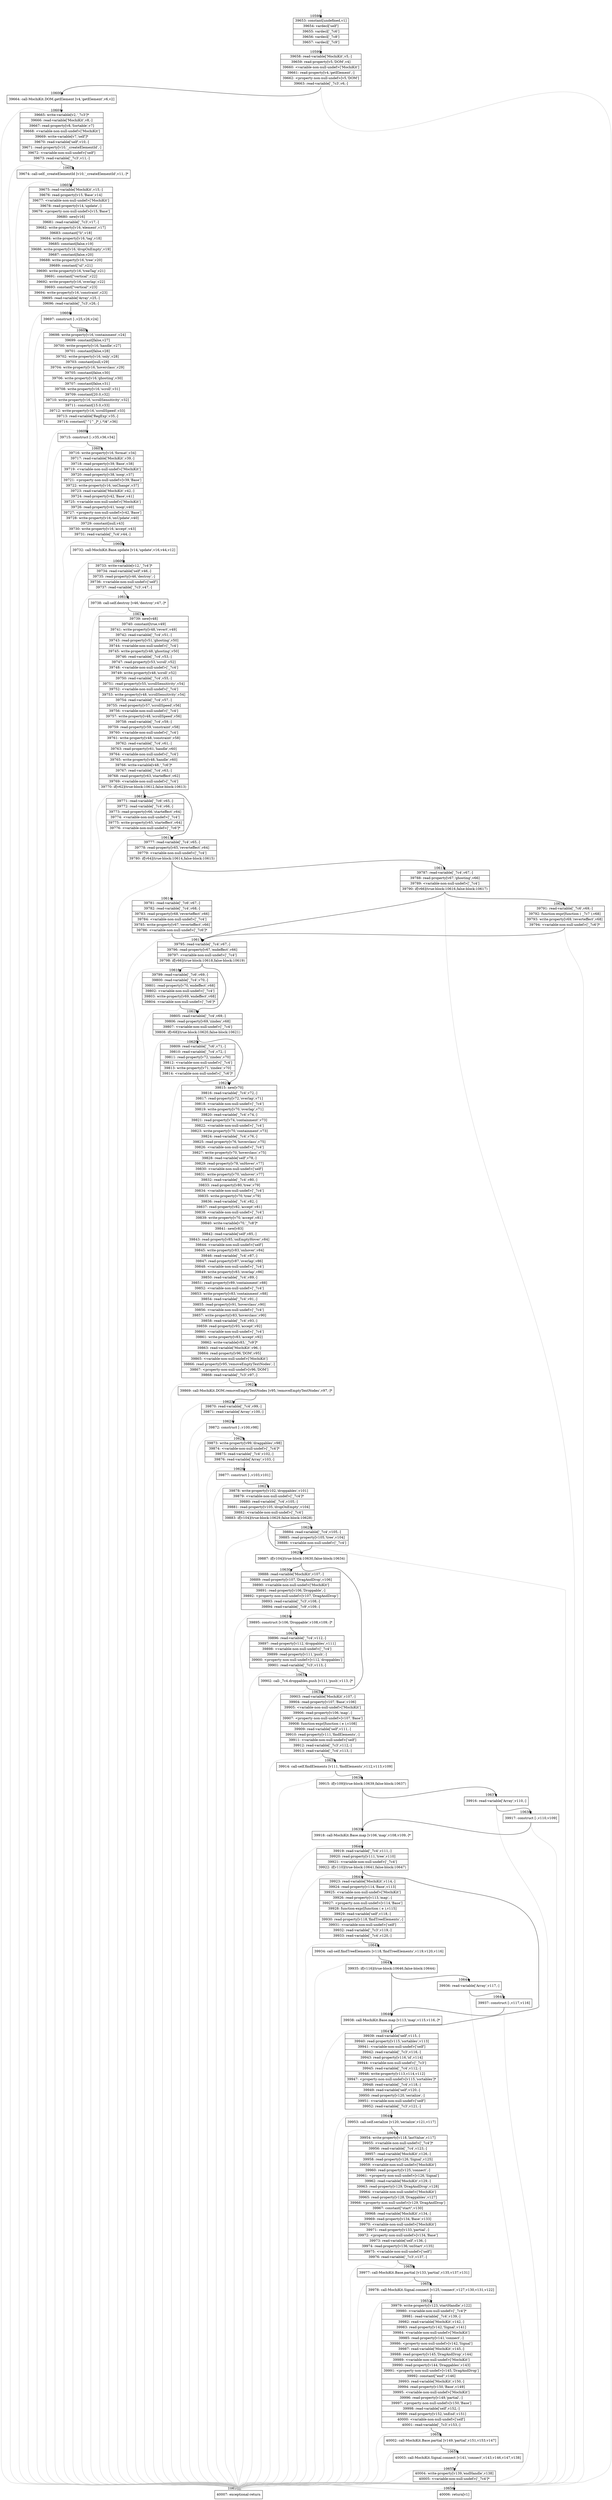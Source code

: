 digraph {
rankdir="TD"
BB_entry752[shape=none,label=""];
BB_entry752 -> BB10598 [tailport=s, headport=n, headlabel="    10598"]
BB10598 [shape=record label="{39653: constant[undefined,v1]|39654: vardecl['self']|39655: vardecl['_7c6']|39656: vardecl['_7c8']|39657: vardecl['_7c9']}" ] 
BB10598 -> BB10599 [tailport=s, headport=n, headlabel="      10599"]
BB10599 [shape=record label="{39658: read-variable['MochiKit',v5,-]|39659: read-property[v5,'DOM',v4]|39660: \<variable-non-null-undef\>['MochiKit']|39661: read-property[v4,'getElement',-]|39662: \<property-non-null-undef\>[v5,'DOM']|39663: read-variable['_7c3',v6,-]}" ] 
BB10599 -> BB10600 [tailport=s, headport=n, headlabel="      10600"]
BB10599 -> BB10657 [tailport=s, headport=n, color=gray, headlabel="      10657"]
BB10600 [shape=record label="{39664: call-MochiKit.DOM.getElement [v4,'getElement',v6,v2]}" ] 
BB10600 -> BB10601 [tailport=s, headport=n, headlabel="      10601"]
BB10600 -> BB10657 [tailport=s, headport=n, color=gray]
BB10601 [shape=record label="{39665: write-variable[v2,'_7c3']*|39666: read-variable['MochiKit',v8,-]|39667: read-property[v8,'Sortable',v7]|39668: \<variable-non-null-undef\>['MochiKit']|39669: write-variable[v7,'self']*|39670: read-variable['self',v10,-]|39671: read-property[v10,'_createElementId',-]|39672: \<variable-non-null-undef\>['self']|39673: read-variable['_7c3',v11,-]}" ] 
BB10601 -> BB10602 [tailport=s, headport=n, headlabel="      10602"]
BB10601 -> BB10657 [tailport=s, headport=n, color=gray]
BB10602 [shape=record label="{39674: call-self._createElementId [v10,'_createElementId',v11,-]*}" ] 
BB10602 -> BB10603 [tailport=s, headport=n, headlabel="      10603"]
BB10602 -> BB10657 [tailport=s, headport=n, color=gray]
BB10603 [shape=record label="{39675: read-variable['MochiKit',v15,-]|39676: read-property[v15,'Base',v14]|39677: \<variable-non-null-undef\>['MochiKit']|39678: read-property[v14,'update',-]|39679: \<property-non-null-undef\>[v15,'Base']|39680: new[v16]|39681: read-variable['_7c3',v17,-]|39682: write-property[v16,'element',v17]|39683: constant[\"li\",v18]|39684: write-property[v16,'tag',v18]|39685: constant[false,v19]|39686: write-property[v16,'dropOnEmpty',v19]|39687: constant[false,v20]|39688: write-property[v16,'tree',v20]|39689: constant[\"ul\",v21]|39690: write-property[v16,'treeTag',v21]|39691: constant[\"vertical\",v22]|39692: write-property[v16,'overlap',v22]|39693: constant[\"vertical\",v23]|39694: write-property[v16,'constraint',v23]|39695: read-variable['Array',v25,-]|39696: read-variable['_7c3',v26,-]}" ] 
BB10603 -> BB10604 [tailport=s, headport=n, headlabel="      10604"]
BB10603 -> BB10657 [tailport=s, headport=n, color=gray]
BB10604 [shape=record label="{39697: construct [-,v25,v26,v24]}" ] 
BB10604 -> BB10605 [tailport=s, headport=n, headlabel="      10605"]
BB10604 -> BB10657 [tailport=s, headport=n, color=gray]
BB10605 [shape=record label="{39698: write-property[v16,'containment',v24]|39699: constant[false,v27]|39700: write-property[v16,'handle',v27]|39701: constant[false,v28]|39702: write-property[v16,'only',v28]|39703: constant[null,v29]|39704: write-property[v16,'hoverclass',v29]|39705: constant[false,v30]|39706: write-property[v16,'ghosting',v30]|39707: constant[false,v31]|39708: write-property[v16,'scroll',v31]|39709: constant[20.0,v32]|39710: write-property[v16,'scrollSensitivity',v32]|39711: constant[15.0,v33]|39712: write-property[v16,'scrollSpeed',v33]|39713: read-variable['RegExp',v35,-]|39714: constant[\"^[^_]*_(.*)$\",v36]}" ] 
BB10605 -> BB10606 [tailport=s, headport=n, headlabel="      10606"]
BB10605 -> BB10657 [tailport=s, headport=n, color=gray]
BB10606 [shape=record label="{39715: construct [-,v35,v36,v34]}" ] 
BB10606 -> BB10607 [tailport=s, headport=n, headlabel="      10607"]
BB10606 -> BB10657 [tailport=s, headport=n, color=gray]
BB10607 [shape=record label="{39716: write-property[v16,'format',v34]|39717: read-variable['MochiKit',v39,-]|39718: read-property[v39,'Base',v38]|39719: \<variable-non-null-undef\>['MochiKit']|39720: read-property[v38,'noop',v37]|39721: \<property-non-null-undef\>[v39,'Base']|39722: write-property[v16,'onChange',v37]|39723: read-variable['MochiKit',v42,-]|39724: read-property[v42,'Base',v41]|39725: \<variable-non-null-undef\>['MochiKit']|39726: read-property[v41,'noop',v40]|39727: \<property-non-null-undef\>[v42,'Base']|39728: write-property[v16,'onUpdate',v40]|39729: constant[null,v43]|39730: write-property[v16,'accept',v43]|39731: read-variable['_7c4',v44,-]}" ] 
BB10607 -> BB10608 [tailport=s, headport=n, headlabel="      10608"]
BB10607 -> BB10657 [tailport=s, headport=n, color=gray]
BB10608 [shape=record label="{39732: call-MochiKit.Base.update [v14,'update',v16,v44,v12]}" ] 
BB10608 -> BB10609 [tailport=s, headport=n, headlabel="      10609"]
BB10608 -> BB10657 [tailport=s, headport=n, color=gray]
BB10609 [shape=record label="{39733: write-variable[v12,'_7c4']*|39734: read-variable['self',v46,-]|39735: read-property[v46,'destroy',-]|39736: \<variable-non-null-undef\>['self']|39737: read-variable['_7c3',v47,-]}" ] 
BB10609 -> BB10610 [tailport=s, headport=n, headlabel="      10610"]
BB10609 -> BB10657 [tailport=s, headport=n, color=gray]
BB10610 [shape=record label="{39738: call-self.destroy [v46,'destroy',v47,-]*}" ] 
BB10610 -> BB10611 [tailport=s, headport=n, headlabel="      10611"]
BB10610 -> BB10657 [tailport=s, headport=n, color=gray]
BB10611 [shape=record label="{39739: new[v48]|39740: constant[true,v49]|39741: write-property[v48,'revert',v49]|39742: read-variable['_7c4',v51,-]|39743: read-property[v51,'ghosting',v50]|39744: \<variable-non-null-undef\>['_7c4']|39745: write-property[v48,'ghosting',v50]|39746: read-variable['_7c4',v53,-]|39747: read-property[v53,'scroll',v52]|39748: \<variable-non-null-undef\>['_7c4']|39749: write-property[v48,'scroll',v52]|39750: read-variable['_7c4',v55,-]|39751: read-property[v55,'scrollSensitivity',v54]|39752: \<variable-non-null-undef\>['_7c4']|39753: write-property[v48,'scrollSensitivity',v54]|39754: read-variable['_7c4',v57,-]|39755: read-property[v57,'scrollSpeed',v56]|39756: \<variable-non-null-undef\>['_7c4']|39757: write-property[v48,'scrollSpeed',v56]|39758: read-variable['_7c4',v59,-]|39759: read-property[v59,'constraint',v58]|39760: \<variable-non-null-undef\>['_7c4']|39761: write-property[v48,'constraint',v58]|39762: read-variable['_7c4',v61,-]|39763: read-property[v61,'handle',v60]|39764: \<variable-non-null-undef\>['_7c4']|39765: write-property[v48,'handle',v60]|39766: write-variable[v48,'_7c6']*|39767: read-variable['_7c4',v63,-]|39768: read-property[v63,'starteffect',v62]|39769: \<variable-non-null-undef\>['_7c4']|39770: if[v62](true-block:10612,false-block:10613)}" ] 
BB10611 -> BB10612 [tailport=s, headport=n, headlabel="      10612"]
BB10611 -> BB10613 [tailport=s, headport=n, headlabel="      10613"]
BB10611 -> BB10657 [tailport=s, headport=n, color=gray]
BB10612 [shape=record label="{39771: read-variable['_7c6',v65,-]|39772: read-variable['_7c4',v66,-]|39773: read-property[v66,'starteffect',v64]|39774: \<variable-non-null-undef\>['_7c4']|39775: write-property[v65,'starteffect',v64]|39776: \<variable-non-null-undef\>['_7c6']*}" ] 
BB10612 -> BB10613 [tailport=s, headport=n]
BB10612 -> BB10657 [tailport=s, headport=n, color=gray]
BB10613 [shape=record label="{39777: read-variable['_7c4',v65,-]|39778: read-property[v65,'reverteffect',v64]|39779: \<variable-non-null-undef\>['_7c4']|39780: if[v64](true-block:10614,false-block:10615)}" ] 
BB10613 -> BB10614 [tailport=s, headport=n, headlabel="      10614"]
BB10613 -> BB10615 [tailport=s, headport=n, headlabel="      10615"]
BB10613 -> BB10657 [tailport=s, headport=n, color=gray]
BB10614 [shape=record label="{39781: read-variable['_7c6',v67,-]|39782: read-variable['_7c4',v68,-]|39783: read-property[v68,'reverteffect',v66]|39784: \<variable-non-null-undef\>['_7c4']|39785: write-property[v67,'reverteffect',v66]|39786: \<variable-non-null-undef\>['_7c6']*}" ] 
BB10614 -> BB10617 [tailport=s, headport=n, headlabel="      10617"]
BB10614 -> BB10657 [tailport=s, headport=n, color=gray]
BB10615 [shape=record label="{39787: read-variable['_7c4',v67,-]|39788: read-property[v67,'ghosting',v66]|39789: \<variable-non-null-undef\>['_7c4']|39790: if[v66](true-block:10616,false-block:10617)}" ] 
BB10615 -> BB10616 [tailport=s, headport=n, headlabel="      10616"]
BB10615 -> BB10617 [tailport=s, headport=n]
BB10615 -> BB10657 [tailport=s, headport=n, color=gray]
BB10616 [shape=record label="{39791: read-variable['_7c6',v69,-]|39792: function-expr[function ( _7c7 ),v68]|39793: write-property[v69,'reverteffect',v68]|39794: \<variable-non-null-undef\>['_7c6']*}" ] 
BB10616 -> BB10617 [tailport=s, headport=n]
BB10616 -> BB10657 [tailport=s, headport=n, color=gray]
BB10617 [shape=record label="{39795: read-variable['_7c4',v67,-]|39796: read-property[v67,'endeffect',v66]|39797: \<variable-non-null-undef\>['_7c4']|39798: if[v66](true-block:10618,false-block:10619)}" ] 
BB10617 -> BB10618 [tailport=s, headport=n, headlabel="      10618"]
BB10617 -> BB10619 [tailport=s, headport=n, headlabel="      10619"]
BB10617 -> BB10657 [tailport=s, headport=n, color=gray]
BB10618 [shape=record label="{39799: read-variable['_7c6',v69,-]|39800: read-variable['_7c4',v70,-]|39801: read-property[v70,'endeffect',v68]|39802: \<variable-non-null-undef\>['_7c4']|39803: write-property[v69,'endeffect',v68]|39804: \<variable-non-null-undef\>['_7c6']*}" ] 
BB10618 -> BB10619 [tailport=s, headport=n]
BB10618 -> BB10657 [tailport=s, headport=n, color=gray]
BB10619 [shape=record label="{39805: read-variable['_7c4',v69,-]|39806: read-property[v69,'zindex',v68]|39807: \<variable-non-null-undef\>['_7c4']|39808: if[v68](true-block:10620,false-block:10621)}" ] 
BB10619 -> BB10620 [tailport=s, headport=n, headlabel="      10620"]
BB10619 -> BB10621 [tailport=s, headport=n, headlabel="      10621"]
BB10619 -> BB10657 [tailport=s, headport=n, color=gray]
BB10620 [shape=record label="{39809: read-variable['_7c6',v71,-]|39810: read-variable['_7c4',v72,-]|39811: read-property[v72,'zindex',v70]|39812: \<variable-non-null-undef\>['_7c4']|39813: write-property[v71,'zindex',v70]|39814: \<variable-non-null-undef\>['_7c6']*}" ] 
BB10620 -> BB10621 [tailport=s, headport=n]
BB10620 -> BB10657 [tailport=s, headport=n, color=gray]
BB10621 [shape=record label="{39815: new[v70]|39816: read-variable['_7c4',v72,-]|39817: read-property[v72,'overlap',v71]|39818: \<variable-non-null-undef\>['_7c4']|39819: write-property[v70,'overlap',v71]|39820: read-variable['_7c4',v74,-]|39821: read-property[v74,'containment',v73]|39822: \<variable-non-null-undef\>['_7c4']|39823: write-property[v70,'containment',v73]|39824: read-variable['_7c4',v76,-]|39825: read-property[v76,'hoverclass',v75]|39826: \<variable-non-null-undef\>['_7c4']|39827: write-property[v70,'hoverclass',v75]|39828: read-variable['self',v78,-]|39829: read-property[v78,'onHover',v77]|39830: \<variable-non-null-undef\>['self']|39831: write-property[v70,'onhover',v77]|39832: read-variable['_7c4',v80,-]|39833: read-property[v80,'tree',v79]|39834: \<variable-non-null-undef\>['_7c4']|39835: write-property[v70,'tree',v79]|39836: read-variable['_7c4',v82,-]|39837: read-property[v82,'accept',v81]|39838: \<variable-non-null-undef\>['_7c4']|39839: write-property[v70,'accept',v81]|39840: write-variable[v70,'_7c8']*|39841: new[v83]|39842: read-variable['self',v85,-]|39843: read-property[v85,'onEmptyHover',v84]|39844: \<variable-non-null-undef\>['self']|39845: write-property[v83,'onhover',v84]|39846: read-variable['_7c4',v87,-]|39847: read-property[v87,'overlap',v86]|39848: \<variable-non-null-undef\>['_7c4']|39849: write-property[v83,'overlap',v86]|39850: read-variable['_7c4',v89,-]|39851: read-property[v89,'containment',v88]|39852: \<variable-non-null-undef\>['_7c4']|39853: write-property[v83,'containment',v88]|39854: read-variable['_7c4',v91,-]|39855: read-property[v91,'hoverclass',v90]|39856: \<variable-non-null-undef\>['_7c4']|39857: write-property[v83,'hoverclass',v90]|39858: read-variable['_7c4',v93,-]|39859: read-property[v93,'accept',v92]|39860: \<variable-non-null-undef\>['_7c4']|39861: write-property[v83,'accept',v92]|39862: write-variable[v83,'_7c9']*|39863: read-variable['MochiKit',v96,-]|39864: read-property[v96,'DOM',v95]|39865: \<variable-non-null-undef\>['MochiKit']|39866: read-property[v95,'removeEmptyTextNodes',-]|39867: \<property-non-null-undef\>[v96,'DOM']|39868: read-variable['_7c3',v97,-]}" ] 
BB10621 -> BB10622 [tailport=s, headport=n, headlabel="      10622"]
BB10621 -> BB10657 [tailport=s, headport=n, color=gray]
BB10622 [shape=record label="{39869: call-MochiKit.DOM.removeEmptyTextNodes [v95,'removeEmptyTextNodes',v97,-]*}" ] 
BB10622 -> BB10623 [tailport=s, headport=n, headlabel="      10623"]
BB10622 -> BB10657 [tailport=s, headport=n, color=gray]
BB10623 [shape=record label="{39870: read-variable['_7c4',v99,-]|39871: read-variable['Array',v100,-]}" ] 
BB10623 -> BB10624 [tailport=s, headport=n, headlabel="      10624"]
BB10623 -> BB10657 [tailport=s, headport=n, color=gray]
BB10624 [shape=record label="{39872: construct [-,v100,v98]}" ] 
BB10624 -> BB10625 [tailport=s, headport=n, headlabel="      10625"]
BB10624 -> BB10657 [tailport=s, headport=n, color=gray]
BB10625 [shape=record label="{39873: write-property[v99,'draggables',v98]|39874: \<variable-non-null-undef\>['_7c4']*|39875: read-variable['_7c4',v102,-]|39876: read-variable['Array',v103,-]}" ] 
BB10625 -> BB10626 [tailport=s, headport=n, headlabel="      10626"]
BB10625 -> BB10657 [tailport=s, headport=n, color=gray]
BB10626 [shape=record label="{39877: construct [-,v103,v101]}" ] 
BB10626 -> BB10627 [tailport=s, headport=n, headlabel="      10627"]
BB10626 -> BB10657 [tailport=s, headport=n, color=gray]
BB10627 [shape=record label="{39878: write-property[v102,'droppables',v101]|39879: \<variable-non-null-undef\>['_7c4']*|39880: read-variable['_7c4',v105,-]|39881: read-property[v105,'dropOnEmpty',v104]|39882: \<variable-non-null-undef\>['_7c4']|39883: if[v104](true-block:10629,false-block:10628)}" ] 
BB10627 -> BB10629 [tailport=s, headport=n, headlabel="      10629"]
BB10627 -> BB10628 [tailport=s, headport=n, headlabel="      10628"]
BB10627 -> BB10657 [tailport=s, headport=n, color=gray]
BB10628 [shape=record label="{39884: read-variable['_7c4',v105,-]|39885: read-property[v105,'tree',v104]|39886: \<variable-non-null-undef\>['_7c4']}" ] 
BB10628 -> BB10629 [tailport=s, headport=n]
BB10628 -> BB10657 [tailport=s, headport=n, color=gray]
BB10629 [shape=record label="{39887: if[v104](true-block:10630,false-block:10634)}" ] 
BB10629 -> BB10630 [tailport=s, headport=n, headlabel="      10630"]
BB10629 -> BB10634 [tailport=s, headport=n, headlabel="      10634"]
BB10630 [shape=record label="{39888: read-variable['MochiKit',v107,-]|39889: read-property[v107,'DragAndDrop',v106]|39890: \<variable-non-null-undef\>['MochiKit']|39891: read-property[v106,'Droppable',-]|39892: \<property-non-null-undef\>[v107,'DragAndDrop']|39893: read-variable['_7c3',v108,-]|39894: read-variable['_7c9',v109,-]}" ] 
BB10630 -> BB10631 [tailport=s, headport=n, headlabel="      10631"]
BB10630 -> BB10657 [tailport=s, headport=n, color=gray]
BB10631 [shape=record label="{39895: construct [v106,'Droppable',v108,v109,-]*}" ] 
BB10631 -> BB10632 [tailport=s, headport=n, headlabel="      10632"]
BB10631 -> BB10657 [tailport=s, headport=n, color=gray]
BB10632 [shape=record label="{39896: read-variable['_7c4',v112,-]|39897: read-property[v112,'droppables',v111]|39898: \<variable-non-null-undef\>['_7c4']|39899: read-property[v111,'push',-]|39900: \<property-non-null-undef\>[v112,'droppables']|39901: read-variable['_7c3',v113,-]}" ] 
BB10632 -> BB10633 [tailport=s, headport=n, headlabel="      10633"]
BB10632 -> BB10657 [tailport=s, headport=n, color=gray]
BB10633 [shape=record label="{39902: call-_7c4.droppables.push [v111,'push',v113,-]*}" ] 
BB10633 -> BB10634 [tailport=s, headport=n]
BB10633 -> BB10657 [tailport=s, headport=n, color=gray]
BB10634 [shape=record label="{39903: read-variable['MochiKit',v107,-]|39904: read-property[v107,'Base',v106]|39905: \<variable-non-null-undef\>['MochiKit']|39906: read-property[v106,'map',-]|39907: \<property-non-null-undef\>[v107,'Base']|39908: function-expr[function ( e ),v108]|39909: read-variable['self',v111,-]|39910: read-property[v111,'findElements',-]|39911: \<variable-non-null-undef\>['self']|39912: read-variable['_7c3',v112,-]|39913: read-variable['_7c4',v113,-]}" ] 
BB10634 -> BB10635 [tailport=s, headport=n, headlabel="      10635"]
BB10634 -> BB10657 [tailport=s, headport=n, color=gray]
BB10635 [shape=record label="{39914: call-self.findElements [v111,'findElements',v112,v113,v109]}" ] 
BB10635 -> BB10636 [tailport=s, headport=n, headlabel="      10636"]
BB10635 -> BB10657 [tailport=s, headport=n, color=gray]
BB10636 [shape=record label="{39915: if[v109](true-block:10639,false-block:10637)}" ] 
BB10636 -> BB10639 [tailport=s, headport=n, headlabel="      10639"]
BB10636 -> BB10637 [tailport=s, headport=n, headlabel="      10637"]
BB10637 [shape=record label="{39916: read-variable['Array',v110,-]}" ] 
BB10637 -> BB10638 [tailport=s, headport=n, headlabel="      10638"]
BB10637 -> BB10657 [tailport=s, headport=n, color=gray]
BB10638 [shape=record label="{39917: construct [-,v110,v109]}" ] 
BB10638 -> BB10639 [tailport=s, headport=n]
BB10638 -> BB10657 [tailport=s, headport=n, color=gray]
BB10639 [shape=record label="{39918: call-MochiKit.Base.map [v106,'map',v108,v109,-]*}" ] 
BB10639 -> BB10640 [tailport=s, headport=n, headlabel="      10640"]
BB10639 -> BB10657 [tailport=s, headport=n, color=gray]
BB10640 [shape=record label="{39919: read-variable['_7c4',v111,-]|39920: read-property[v111,'tree',v110]|39921: \<variable-non-null-undef\>['_7c4']|39922: if[v110](true-block:10641,false-block:10647)}" ] 
BB10640 -> BB10641 [tailport=s, headport=n, headlabel="      10641"]
BB10640 -> BB10647 [tailport=s, headport=n, headlabel="      10647"]
BB10640 -> BB10657 [tailport=s, headport=n, color=gray]
BB10641 [shape=record label="{39923: read-variable['MochiKit',v114,-]|39924: read-property[v114,'Base',v113]|39925: \<variable-non-null-undef\>['MochiKit']|39926: read-property[v113,'map',-]|39927: \<property-non-null-undef\>[v114,'Base']|39928: function-expr[function ( e ),v115]|39929: read-variable['self',v118,-]|39930: read-property[v118,'findTreeElements',-]|39931: \<variable-non-null-undef\>['self']|39932: read-variable['_7c3',v119,-]|39933: read-variable['_7c4',v120,-]}" ] 
BB10641 -> BB10642 [tailport=s, headport=n, headlabel="      10642"]
BB10641 -> BB10657 [tailport=s, headport=n, color=gray]
BB10642 [shape=record label="{39934: call-self.findTreeElements [v118,'findTreeElements',v119,v120,v116]}" ] 
BB10642 -> BB10643 [tailport=s, headport=n, headlabel="      10643"]
BB10642 -> BB10657 [tailport=s, headport=n, color=gray]
BB10643 [shape=record label="{39935: if[v116](true-block:10646,false-block:10644)}" ] 
BB10643 -> BB10646 [tailport=s, headport=n, headlabel="      10646"]
BB10643 -> BB10644 [tailport=s, headport=n, headlabel="      10644"]
BB10644 [shape=record label="{39936: read-variable['Array',v117,-]}" ] 
BB10644 -> BB10645 [tailport=s, headport=n, headlabel="      10645"]
BB10644 -> BB10657 [tailport=s, headport=n, color=gray]
BB10645 [shape=record label="{39937: construct [-,v117,v116]}" ] 
BB10645 -> BB10646 [tailport=s, headport=n]
BB10645 -> BB10657 [tailport=s, headport=n, color=gray]
BB10646 [shape=record label="{39938: call-MochiKit.Base.map [v113,'map',v115,v116,-]*}" ] 
BB10646 -> BB10647 [tailport=s, headport=n]
BB10646 -> BB10657 [tailport=s, headport=n, color=gray]
BB10647 [shape=record label="{39939: read-variable['self',v115,-]|39940: read-property[v115,'sortables',v113]|39941: \<variable-non-null-undef\>['self']|39942: read-variable['_7c3',v116,-]|39943: read-property[v116,'id',v114]|39944: \<variable-non-null-undef\>['_7c3']|39945: read-variable['_7c4',v112,-]|39946: write-property[v113,v114,v112]|39947: \<property-non-null-undef\>[v115,'sortables']*|39948: read-variable['_7c4',v118,-]|39949: read-variable['self',v120,-]|39950: read-property[v120,'serialize',-]|39951: \<variable-non-null-undef\>['self']|39952: read-variable['_7c3',v121,-]}" ] 
BB10647 -> BB10648 [tailport=s, headport=n, headlabel="      10648"]
BB10647 -> BB10657 [tailport=s, headport=n, color=gray]
BB10648 [shape=record label="{39953: call-self.serialize [v120,'serialize',v121,v117]}" ] 
BB10648 -> BB10649 [tailport=s, headport=n, headlabel="      10649"]
BB10648 -> BB10657 [tailport=s, headport=n, color=gray]
BB10649 [shape=record label="{39954: write-property[v118,'lastValue',v117]|39955: \<variable-non-null-undef\>['_7c4']*|39956: read-variable['_7c4',v123,-]|39957: read-variable['MochiKit',v126,-]|39958: read-property[v126,'Signal',v125]|39959: \<variable-non-null-undef\>['MochiKit']|39960: read-property[v125,'connect',-]|39961: \<property-non-null-undef\>[v126,'Signal']|39962: read-variable['MochiKit',v129,-]|39963: read-property[v129,'DragAndDrop',v128]|39964: \<variable-non-null-undef\>['MochiKit']|39965: read-property[v128,'Draggables',v127]|39966: \<property-non-null-undef\>[v129,'DragAndDrop']|39967: constant[\"start\",v130]|39968: read-variable['MochiKit',v134,-]|39969: read-property[v134,'Base',v133]|39970: \<variable-non-null-undef\>['MochiKit']|39971: read-property[v133,'partial',-]|39972: \<property-non-null-undef\>[v134,'Base']|39973: read-variable['self',v136,-]|39974: read-property[v136,'onStart',v135]|39975: \<variable-non-null-undef\>['self']|39976: read-variable['_7c3',v137,-]}" ] 
BB10649 -> BB10650 [tailport=s, headport=n, headlabel="      10650"]
BB10649 -> BB10657 [tailport=s, headport=n, color=gray]
BB10650 [shape=record label="{39977: call-MochiKit.Base.partial [v133,'partial',v135,v137,v131]}" ] 
BB10650 -> BB10651 [tailport=s, headport=n, headlabel="      10651"]
BB10650 -> BB10657 [tailport=s, headport=n, color=gray]
BB10651 [shape=record label="{39978: call-MochiKit.Signal.connect [v125,'connect',v127,v130,v131,v122]}" ] 
BB10651 -> BB10652 [tailport=s, headport=n, headlabel="      10652"]
BB10651 -> BB10657 [tailport=s, headport=n, color=gray]
BB10652 [shape=record label="{39979: write-property[v123,'startHandle',v122]|39980: \<variable-non-null-undef\>['_7c4']*|39981: read-variable['_7c4',v139,-]|39982: read-variable['MochiKit',v142,-]|39983: read-property[v142,'Signal',v141]|39984: \<variable-non-null-undef\>['MochiKit']|39985: read-property[v141,'connect',-]|39986: \<property-non-null-undef\>[v142,'Signal']|39987: read-variable['MochiKit',v145,-]|39988: read-property[v145,'DragAndDrop',v144]|39989: \<variable-non-null-undef\>['MochiKit']|39990: read-property[v144,'Draggables',v143]|39991: \<property-non-null-undef\>[v145,'DragAndDrop']|39992: constant[\"end\",v146]|39993: read-variable['MochiKit',v150,-]|39994: read-property[v150,'Base',v149]|39995: \<variable-non-null-undef\>['MochiKit']|39996: read-property[v149,'partial',-]|39997: \<property-non-null-undef\>[v150,'Base']|39998: read-variable['self',v152,-]|39999: read-property[v152,'onEnd',v151]|40000: \<variable-non-null-undef\>['self']|40001: read-variable['_7c3',v153,-]}" ] 
BB10652 -> BB10653 [tailport=s, headport=n, headlabel="      10653"]
BB10652 -> BB10657 [tailport=s, headport=n, color=gray]
BB10653 [shape=record label="{40002: call-MochiKit.Base.partial [v149,'partial',v151,v153,v147]}" ] 
BB10653 -> BB10654 [tailport=s, headport=n, headlabel="      10654"]
BB10653 -> BB10657 [tailport=s, headport=n, color=gray]
BB10654 [shape=record label="{40003: call-MochiKit.Signal.connect [v141,'connect',v143,v146,v147,v138]}" ] 
BB10654 -> BB10655 [tailport=s, headport=n, headlabel="      10655"]
BB10654 -> BB10657 [tailport=s, headport=n, color=gray]
BB10655 [shape=record label="{40004: write-property[v139,'endHandle',v138]|40005: \<variable-non-null-undef\>['_7c4']*}" ] 
BB10655 -> BB10656 [tailport=s, headport=n, headlabel="      10656"]
BB10655 -> BB10657 [tailport=s, headport=n, color=gray]
BB10656 [shape=record label="{40006: return[v1]}" ] 
BB10657 [shape=record label="{40007: exceptional-return}" ] 
//#$~ 7479
}
